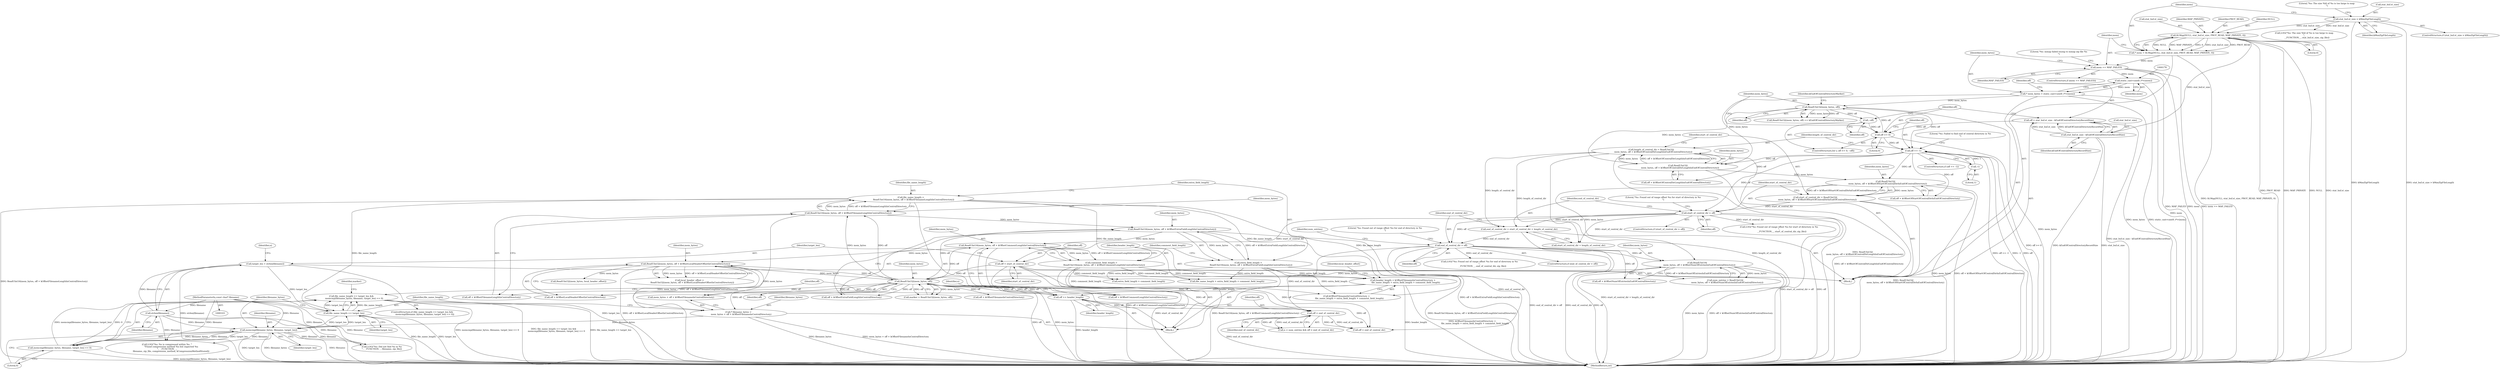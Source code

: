 digraph "0_Chrome_d9e316238aee59acf665d80b544cf4e1edfd3349@API" {
"1000362" [label="(Call,file_name_length == target_len &&\n        memcmp(filename_bytes, filename, target_len) == 0)"];
"1000363" [label="(Call,file_name_length == target_len)"];
"1000312" [label="(Call,file_name_length =\n        ReadUInt16(mem_bytes, off + kOffsetFilenameLengthInCentralDirectory))"];
"1000314" [label="(Call,ReadUInt16(mem_bytes, off + kOffsetFilenameLengthInCentralDirectory))"];
"1000295" [label="(Call,ReadUInt32(mem_bytes, off))"];
"1000264" [label="(Call,ReadUInt16(\n      mem_bytes, off + kOffsetNumOfEntriesInEndOfCentralDirectory))"];
"1000226" [label="(Call,ReadUInt32(\n      mem_bytes, off + kOffsetOfStartOfCentralDirInEndOfCentralDirectory))"];
"1000218" [label="(Call,ReadUInt32(\n      mem_bytes, off + kOffsetOfCentralDirLengthInEndOfCentralDirectory))"];
"1000175" [label="(Call,* mem_bytes = static_cast<uint8_t*>(mem))"];
"1000177" [label="(Call,static_cast<uint8_t*>(mem))"];
"1000163" [label="(Call,mem == MAP_FAILED)"];
"1000152" [label="(Call,* mem = fd.Map(NULL, stat_buf.st_size, PROT_READ, MAP_PRIVATE, 0))"];
"1000154" [label="(Call,fd.Map(NULL, stat_buf.st_size, PROT_READ, MAP_PRIVATE, 0))"];
"1000136" [label="(Call,stat_buf.st_size > kMaxZipFileLength)"];
"1000197" [label="(Call,ReadUInt32(mem_bytes, off))"];
"1000189" [label="(Call,off >= 0)"];
"1000181" [label="(Call,off = stat_buf.st_size - kEndOfCentralDirectoryRecordSize)"];
"1000183" [label="(Call,stat_buf.st_size - kEndOfCentralDirectoryRecordSize)"];
"1000192" [label="(Call,--off)"];
"1000204" [label="(Call,off == -1)"];
"1000206" [label="(Call,-1)"];
"1000250" [label="(Call,end_of_central_dir > off)"];
"1000244" [label="(Call,end_of_central_dir = start_of_central_dir + length_of_central_dir)"];
"1000232" [label="(Call,start_of_central_dir > off)"];
"1000224" [label="(Call,start_of_central_dir = ReadUInt32(\n      mem_bytes, off + kOffsetOfStartOfCentralDirInEndOfCentralDirectory))"];
"1000216" [label="(Call,length_of_central_dir = ReadUInt32(\n      mem_bytes, off + kOffsetOfCentralDirLengthInEndOfCentralDirectory))"];
"1000348" [label="(Call,ReadUInt32(mem_bytes, off + kOffsetLocalHeaderOffsetInCentralDirectory))"];
"1000330" [label="(Call,ReadUInt16(mem_bytes, off + kOffsetCommentLengthInCentralDirectory))"];
"1000322" [label="(Call,ReadUInt16(mem_bytes, off + kOffsetExtraFieldLengthInCentralDirectory))"];
"1000442" [label="(Call,off += header_length)"];
"1000336" [label="(Call,header_length = kOffsetFilenameInCentralDirectory +\n        file_name_length + extra_field_length + comment_field_length)"];
"1000320" [label="(Call,extra_field_length =\n        ReadUInt16(mem_bytes, off + kOffsetExtraFieldLengthInCentralDirectory))"];
"1000328" [label="(Call,comment_field_length =\n        ReadUInt16(mem_bytes, off + kOffsetCommentLengthInCentralDirectory))"];
"1000286" [label="(Call,off < end_of_central_dir)"];
"1000269" [label="(Call,off = start_of_central_dir)"];
"1000367" [label="(Call,memcmp(filename_bytes, filename, target_len))"];
"1000354" [label="(Call,* filename_bytes =\n        mem_bytes + off + kOffsetFilenameInCentralDirectory)"];
"1000275" [label="(Call,strlen(filename))"];
"1000105" [label="(MethodParameterIn,const char* filename)"];
"1000273" [label="(Call,target_len = strlen(filename))"];
"1000366" [label="(Call,memcmp(filename_bytes, filename, target_len) == 0)"];
"1000224" [label="(Call,start_of_central_dir = ReadUInt32(\n      mem_bytes, off + kOffsetOfStartOfCentralDirInEndOfCentralDirectory))"];
"1000227" [label="(Identifier,mem_bytes)"];
"1000204" [label="(Call,off == -1)"];
"1000177" [label="(Call,static_cast<uint8_t*>(mem))"];
"1000226" [label="(Call,ReadUInt32(\n      mem_bytes, off + kOffsetOfStartOfCentralDirInEndOfCentralDirectory))"];
"1000275" [label="(Call,strlen(filename))"];
"1000137" [label="(Call,stat_buf.st_size)"];
"1000443" [label="(Identifier,off)"];
"1000279" [label="(Identifier,n)"];
"1000252" [label="(Identifier,off)"];
"1000367" [label="(Call,memcmp(filename_bytes, filename, target_len))"];
"1000203" [label="(ControlStructure,if (off == -1))"];
"1000264" [label="(Call,ReadUInt16(\n      mem_bytes, off + kOffsetNumOfEntriesInEndOfCentralDirectory))"];
"1000187" [label="(Identifier,kEndOfCentralDirectoryRecordSize)"];
"1000250" [label="(Call,end_of_central_dir > off)"];
"1000369" [label="(Identifier,filename)"];
"1000442" [label="(Call,off += header_length)"];
"1000183" [label="(Call,stat_buf.st_size - kEndOfCentralDirectoryRecordSize)"];
"1000364" [label="(Identifier,file_name_length)"];
"1000375" [label="(Identifier,marker)"];
"1000233" [label="(Identifier,start_of_central_dir)"];
"1000135" [label="(ControlStructure,if (stat_buf.st_size > kMaxZipFileLength))"];
"1000405" [label="(Call,LOG(\"%s: %s is compressed within %s. \"\n            \"Found compression method %u but expected %u\n\", __FUNCTION__,\n            filename, zip_file, compression_method, kCompressionMethodStored))"];
"1000332" [label="(Call,off + kOffsetCommentLengthInCentralDirectory)"];
"1000473" [label="(MethodReturn,int)"];
"1000175" [label="(Call,* mem_bytes = static_cast<uint8_t*>(mem))"];
"1000371" [label="(Literal,0)"];
"1000362" [label="(Call,file_name_length == target_len &&\n        memcmp(filename_bytes, filename, target_len) == 0)"];
"1000456" [label="(Call,off < end_of_central_dir)"];
"1000312" [label="(Call,file_name_length =\n        ReadUInt16(mem_bytes, off + kOffsetFilenameLengthInCentralDirectory))"];
"1000297" [label="(Identifier,off)"];
"1000225" [label="(Identifier,start_of_central_dir)"];
"1000188" [label="(ControlStructure,for (; off >= 0; --off))"];
"1000355" [label="(Identifier,filename_bytes)"];
"1000246" [label="(Call,start_of_central_dir + length_of_central_dir)"];
"1000179" [label="(Identifier,mem)"];
"1000322" [label="(Call,ReadUInt16(mem_bytes, off + kOffsetExtraFieldLengthInCentralDirectory))"];
"1000181" [label="(Call,off = stat_buf.st_size - kEndOfCentralDirectoryRecordSize)"];
"1000316" [label="(Call,off + kOffsetFilenameLengthInCentralDirectory)"];
"1000270" [label="(Identifier,off)"];
"1000199" [label="(Identifier,off)"];
"1000165" [label="(Identifier,MAP_FAILED)"];
"1000361" [label="(ControlStructure,if (file_name_length == target_len &&\n        memcmp(filename_bytes, filename, target_len) == 0))"];
"1000330" [label="(Call,ReadUInt16(mem_bytes, off + kOffsetCommentLengthInCentralDirectory))"];
"1000336" [label="(Call,header_length = kOffsetFilenameInCentralDirectory +\n        file_name_length + extra_field_length + comment_field_length)"];
"1000265" [label="(Identifier,mem_bytes)"];
"1000366" [label="(Call,memcmp(filename_bytes, filename, target_len) == 0)"];
"1000329" [label="(Identifier,comment_field_length)"];
"1000168" [label="(Literal,\"%s: mmap failed trying to mmap zip file %s\n\")"];
"1000324" [label="(Call,off + kOffsetExtraFieldLengthInCentralDirectory)"];
"1000286" [label="(Call,off < end_of_central_dir)"];
"1000152" [label="(Call,* mem = fd.Map(NULL, stat_buf.st_size, PROT_READ, MAP_PRIVATE, 0))"];
"1000159" [label="(Identifier,PROT_READ)"];
"1000198" [label="(Identifier,mem_bytes)"];
"1000140" [label="(Identifier,kMaxZipFileLength)"];
"1000191" [label="(Literal,0)"];
"1000105" [label="(MethodParameterIn,const char* filename)"];
"1000162" [label="(ControlStructure,if (mem == MAP_FAILED))"];
"1000217" [label="(Identifier,length_of_central_dir)"];
"1000189" [label="(Call,off >= 0)"];
"1000376" [label="(Call,ReadUInt32(mem_bytes, local_header_offset))"];
"1000323" [label="(Identifier,mem_bytes)"];
"1000245" [label="(Identifier,end_of_central_dir)"];
"1000282" [label="(Call,n < num_entries && off < end_of_central_dir)"];
"1000228" [label="(Call,off + kOffsetOfStartOfCentralDirInEndOfCentralDirectory)"];
"1000153" [label="(Identifier,mem)"];
"1000350" [label="(Call,off + kOffsetLocalHeaderOffsetInCentralDirectory)"];
"1000287" [label="(Identifier,off)"];
"1000232" [label="(Call,start_of_central_dir > off)"];
"1000154" [label="(Call,fd.Map(NULL, stat_buf.st_size, PROT_READ, MAP_PRIVATE, 0))"];
"1000216" [label="(Call,length_of_central_dir = ReadUInt32(\n      mem_bytes, off + kOffsetOfCentralDirLengthInEndOfCentralDirectory))"];
"1000444" [label="(Identifier,header_length)"];
"1000263" [label="(Identifier,num_entries)"];
"1000143" [label="(Literal,\"%s: The size %ld of %s is too large to map\n\")"];
"1000190" [label="(Identifier,off)"];
"1000161" [label="(Literal,0)"];
"1000254" [label="(Call,LOG(\"%s: Found out of range offset %u for end of directory in %s\n\",\n        __FUNCTION__, end_of_central_dir, zip_file))"];
"1000291" [label="(Block,)"];
"1000200" [label="(Identifier,kEndOfCentralDirectoryMarker)"];
"1000184" [label="(Call,stat_buf.st_size)"];
"1000342" [label="(Call,extra_field_length + comment_field_length)"];
"1000314" [label="(Call,ReadUInt16(mem_bytes, off + kOffsetFilenameLengthInCentralDirectory))"];
"1000155" [label="(Identifier,NULL)"];
"1000337" [label="(Identifier,header_length)"];
"1000142" [label="(Call,LOG(\"%s: The size %ld of %s is too large to map\n\",\n        __FUNCTION__, stat_buf.st_size, zip_file))"];
"1000269" [label="(Call,off = start_of_central_dir)"];
"1000315" [label="(Identifier,mem_bytes)"];
"1000266" [label="(Call,off + kOffsetNumOfEntriesInEndOfCentralDirectory)"];
"1000234" [label="(Identifier,off)"];
"1000197" [label="(Call,ReadUInt32(mem_bytes, off))"];
"1000363" [label="(Call,file_name_length == target_len)"];
"1000244" [label="(Call,end_of_central_dir = start_of_central_dir + length_of_central_dir)"];
"1000176" [label="(Identifier,mem_bytes)"];
"1000290" [label="(Identifier,n)"];
"1000346" [label="(Call,local_header_offset =\n        ReadUInt32(mem_bytes, off + kOffsetLocalHeaderOffsetInCentralDirectory))"];
"1000196" [label="(Call,ReadUInt32(mem_bytes, off) == kEndOfCentralDirectoryMarker)"];
"1000349" [label="(Identifier,mem_bytes)"];
"1000163" [label="(Call,mem == MAP_FAILED)"];
"1000271" [label="(Identifier,start_of_central_dir)"];
"1000293" [label="(Call,marker = ReadUInt32(mem_bytes, off))"];
"1000365" [label="(Identifier,target_len)"];
"1000193" [label="(Identifier,off)"];
"1000207" [label="(Literal,1)"];
"1000276" [label="(Identifier,filename)"];
"1000262" [label="(Call,num_entries = ReadUInt16(\n      mem_bytes, off + kOffsetNumOfEntriesInEndOfCentralDirectory))"];
"1000320" [label="(Call,extra_field_length =\n        ReadUInt16(mem_bytes, off + kOffsetExtraFieldLengthInCentralDirectory))"];
"1000347" [label="(Identifier,local_header_offset)"];
"1000255" [label="(Literal,\"%s: Found out of range offset %u for end of directory in %s\n\")"];
"1000288" [label="(Identifier,end_of_central_dir)"];
"1000338" [label="(Call,kOffsetFilenameInCentralDirectory +\n        file_name_length + extra_field_length + comment_field_length)"];
"1000192" [label="(Call,--off)"];
"1000156" [label="(Call,stat_buf.st_size)"];
"1000348" [label="(Call,ReadUInt32(mem_bytes, off + kOffsetLocalHeaderOffsetInCentralDirectory))"];
"1000321" [label="(Identifier,extra_field_length)"];
"1000220" [label="(Call,off + kOffsetOfCentralDirLengthInEndOfCentralDirectory)"];
"1000313" [label="(Identifier,file_name_length)"];
"1000218" [label="(Call,ReadUInt32(\n      mem_bytes, off + kOffsetOfCentralDirLengthInEndOfCentralDirectory))"];
"1000210" [label="(Literal,\"%s: Failed to find end of central directory in %s\n\")"];
"1000368" [label="(Identifier,filename_bytes)"];
"1000295" [label="(Call,ReadUInt32(mem_bytes, off))"];
"1000296" [label="(Identifier,mem_bytes)"];
"1000354" [label="(Call,* filename_bytes =\n        mem_bytes + off + kOffsetFilenameInCentralDirectory)"];
"1000182" [label="(Identifier,off)"];
"1000164" [label="(Identifier,mem)"];
"1000251" [label="(Identifier,end_of_central_dir)"];
"1000219" [label="(Identifier,mem_bytes)"];
"1000205" [label="(Identifier,off)"];
"1000236" [label="(Call,LOG(\"%s: Found out of range offset %u for start of directory in %s\n\",\n        __FUNCTION__, start_of_central_dir, zip_file))"];
"1000328" [label="(Call,comment_field_length =\n        ReadUInt16(mem_bytes, off + kOffsetCommentLengthInCentralDirectory))"];
"1000249" [label="(ControlStructure,if (end_of_central_dir > off))"];
"1000466" [label="(Call,LOG(\"%s: Did not find %s in %s\n\", __FUNCTION__, filename, zip_file))"];
"1000370" [label="(Identifier,target_len)"];
"1000273" [label="(Call,target_len = strlen(filename))"];
"1000356" [label="(Call,mem_bytes + off + kOffsetFilenameInCentralDirectory)"];
"1000358" [label="(Call,off + kOffsetFilenameInCentralDirectory)"];
"1000106" [label="(Block,)"];
"1000231" [label="(ControlStructure,if (start_of_central_dir > off))"];
"1000237" [label="(Literal,\"%s: Found out of range offset %u for start of directory in %s\n\")"];
"1000206" [label="(Call,-1)"];
"1000331" [label="(Identifier,mem_bytes)"];
"1000340" [label="(Call,file_name_length + extra_field_length + comment_field_length)"];
"1000160" [label="(Identifier,MAP_PRIVATE)"];
"1000274" [label="(Identifier,target_len)"];
"1000136" [label="(Call,stat_buf.st_size > kMaxZipFileLength)"];
"1000362" -> "1000361"  [label="AST: "];
"1000362" -> "1000363"  [label="CFG: "];
"1000362" -> "1000366"  [label="CFG: "];
"1000363" -> "1000362"  [label="AST: "];
"1000366" -> "1000362"  [label="AST: "];
"1000375" -> "1000362"  [label="CFG: "];
"1000443" -> "1000362"  [label="CFG: "];
"1000362" -> "1000473"  [label="DDG: memcmp(filename_bytes, filename, target_len) == 0"];
"1000362" -> "1000473"  [label="DDG: file_name_length == target_len &&\n        memcmp(filename_bytes, filename, target_len) == 0"];
"1000362" -> "1000473"  [label="DDG: file_name_length == target_len"];
"1000363" -> "1000362"  [label="DDG: file_name_length"];
"1000363" -> "1000362"  [label="DDG: target_len"];
"1000366" -> "1000362"  [label="DDG: memcmp(filename_bytes, filename, target_len)"];
"1000366" -> "1000362"  [label="DDG: 0"];
"1000363" -> "1000365"  [label="CFG: "];
"1000364" -> "1000363"  [label="AST: "];
"1000365" -> "1000363"  [label="AST: "];
"1000368" -> "1000363"  [label="CFG: "];
"1000363" -> "1000473"  [label="DDG: target_len"];
"1000363" -> "1000473"  [label="DDG: file_name_length"];
"1000312" -> "1000363"  [label="DDG: file_name_length"];
"1000367" -> "1000363"  [label="DDG: target_len"];
"1000273" -> "1000363"  [label="DDG: target_len"];
"1000363" -> "1000367"  [label="DDG: target_len"];
"1000312" -> "1000291"  [label="AST: "];
"1000312" -> "1000314"  [label="CFG: "];
"1000313" -> "1000312"  [label="AST: "];
"1000314" -> "1000312"  [label="AST: "];
"1000321" -> "1000312"  [label="CFG: "];
"1000312" -> "1000473"  [label="DDG: ReadUInt16(mem_bytes, off + kOffsetFilenameLengthInCentralDirectory)"];
"1000314" -> "1000312"  [label="DDG: mem_bytes"];
"1000314" -> "1000312"  [label="DDG: off + kOffsetFilenameLengthInCentralDirectory"];
"1000312" -> "1000336"  [label="DDG: file_name_length"];
"1000312" -> "1000338"  [label="DDG: file_name_length"];
"1000312" -> "1000340"  [label="DDG: file_name_length"];
"1000314" -> "1000316"  [label="CFG: "];
"1000315" -> "1000314"  [label="AST: "];
"1000316" -> "1000314"  [label="AST: "];
"1000314" -> "1000473"  [label="DDG: off + kOffsetFilenameLengthInCentralDirectory"];
"1000295" -> "1000314"  [label="DDG: mem_bytes"];
"1000295" -> "1000314"  [label="DDG: off"];
"1000314" -> "1000322"  [label="DDG: mem_bytes"];
"1000295" -> "1000293"  [label="AST: "];
"1000295" -> "1000297"  [label="CFG: "];
"1000296" -> "1000295"  [label="AST: "];
"1000297" -> "1000295"  [label="AST: "];
"1000293" -> "1000295"  [label="CFG: "];
"1000295" -> "1000473"  [label="DDG: mem_bytes"];
"1000295" -> "1000473"  [label="DDG: off"];
"1000295" -> "1000293"  [label="DDG: mem_bytes"];
"1000295" -> "1000293"  [label="DDG: off"];
"1000264" -> "1000295"  [label="DDG: mem_bytes"];
"1000348" -> "1000295"  [label="DDG: mem_bytes"];
"1000442" -> "1000295"  [label="DDG: off"];
"1000286" -> "1000295"  [label="DDG: off"];
"1000269" -> "1000295"  [label="DDG: off"];
"1000295" -> "1000316"  [label="DDG: off"];
"1000295" -> "1000322"  [label="DDG: off"];
"1000295" -> "1000324"  [label="DDG: off"];
"1000295" -> "1000330"  [label="DDG: off"];
"1000295" -> "1000332"  [label="DDG: off"];
"1000295" -> "1000348"  [label="DDG: off"];
"1000295" -> "1000350"  [label="DDG: off"];
"1000295" -> "1000354"  [label="DDG: off"];
"1000295" -> "1000356"  [label="DDG: off"];
"1000295" -> "1000358"  [label="DDG: off"];
"1000295" -> "1000442"  [label="DDG: off"];
"1000264" -> "1000262"  [label="AST: "];
"1000264" -> "1000266"  [label="CFG: "];
"1000265" -> "1000264"  [label="AST: "];
"1000266" -> "1000264"  [label="AST: "];
"1000262" -> "1000264"  [label="CFG: "];
"1000264" -> "1000473"  [label="DDG: mem_bytes"];
"1000264" -> "1000473"  [label="DDG: off + kOffsetNumOfEntriesInEndOfCentralDirectory"];
"1000264" -> "1000262"  [label="DDG: mem_bytes"];
"1000264" -> "1000262"  [label="DDG: off + kOffsetNumOfEntriesInEndOfCentralDirectory"];
"1000226" -> "1000264"  [label="DDG: mem_bytes"];
"1000250" -> "1000264"  [label="DDG: off"];
"1000226" -> "1000224"  [label="AST: "];
"1000226" -> "1000228"  [label="CFG: "];
"1000227" -> "1000226"  [label="AST: "];
"1000228" -> "1000226"  [label="AST: "];
"1000224" -> "1000226"  [label="CFG: "];
"1000226" -> "1000473"  [label="DDG: mem_bytes"];
"1000226" -> "1000473"  [label="DDG: off + kOffsetOfStartOfCentralDirInEndOfCentralDirectory"];
"1000226" -> "1000224"  [label="DDG: mem_bytes"];
"1000226" -> "1000224"  [label="DDG: off + kOffsetOfStartOfCentralDirInEndOfCentralDirectory"];
"1000218" -> "1000226"  [label="DDG: mem_bytes"];
"1000204" -> "1000226"  [label="DDG: off"];
"1000218" -> "1000216"  [label="AST: "];
"1000218" -> "1000220"  [label="CFG: "];
"1000219" -> "1000218"  [label="AST: "];
"1000220" -> "1000218"  [label="AST: "];
"1000216" -> "1000218"  [label="CFG: "];
"1000218" -> "1000473"  [label="DDG: off + kOffsetOfCentralDirLengthInEndOfCentralDirectory"];
"1000218" -> "1000216"  [label="DDG: mem_bytes"];
"1000218" -> "1000216"  [label="DDG: off + kOffsetOfCentralDirLengthInEndOfCentralDirectory"];
"1000175" -> "1000218"  [label="DDG: mem_bytes"];
"1000197" -> "1000218"  [label="DDG: mem_bytes"];
"1000204" -> "1000218"  [label="DDG: off"];
"1000175" -> "1000106"  [label="AST: "];
"1000175" -> "1000177"  [label="CFG: "];
"1000176" -> "1000175"  [label="AST: "];
"1000177" -> "1000175"  [label="AST: "];
"1000182" -> "1000175"  [label="CFG: "];
"1000175" -> "1000473"  [label="DDG: mem_bytes"];
"1000175" -> "1000473"  [label="DDG: static_cast<uint8_t*>(mem)"];
"1000177" -> "1000175"  [label="DDG: mem"];
"1000175" -> "1000197"  [label="DDG: mem_bytes"];
"1000177" -> "1000179"  [label="CFG: "];
"1000178" -> "1000177"  [label="AST: "];
"1000179" -> "1000177"  [label="AST: "];
"1000177" -> "1000473"  [label="DDG: mem"];
"1000163" -> "1000177"  [label="DDG: mem"];
"1000163" -> "1000162"  [label="AST: "];
"1000163" -> "1000165"  [label="CFG: "];
"1000164" -> "1000163"  [label="AST: "];
"1000165" -> "1000163"  [label="AST: "];
"1000168" -> "1000163"  [label="CFG: "];
"1000176" -> "1000163"  [label="CFG: "];
"1000163" -> "1000473"  [label="DDG: mem"];
"1000163" -> "1000473"  [label="DDG: mem == MAP_FAILED"];
"1000163" -> "1000473"  [label="DDG: MAP_FAILED"];
"1000152" -> "1000163"  [label="DDG: mem"];
"1000152" -> "1000106"  [label="AST: "];
"1000152" -> "1000154"  [label="CFG: "];
"1000153" -> "1000152"  [label="AST: "];
"1000154" -> "1000152"  [label="AST: "];
"1000164" -> "1000152"  [label="CFG: "];
"1000152" -> "1000473"  [label="DDG: fd.Map(NULL, stat_buf.st_size, PROT_READ, MAP_PRIVATE, 0)"];
"1000154" -> "1000152"  [label="DDG: NULL"];
"1000154" -> "1000152"  [label="DDG: MAP_PRIVATE"];
"1000154" -> "1000152"  [label="DDG: 0"];
"1000154" -> "1000152"  [label="DDG: stat_buf.st_size"];
"1000154" -> "1000152"  [label="DDG: PROT_READ"];
"1000154" -> "1000161"  [label="CFG: "];
"1000155" -> "1000154"  [label="AST: "];
"1000156" -> "1000154"  [label="AST: "];
"1000159" -> "1000154"  [label="AST: "];
"1000160" -> "1000154"  [label="AST: "];
"1000161" -> "1000154"  [label="AST: "];
"1000154" -> "1000473"  [label="DDG: PROT_READ"];
"1000154" -> "1000473"  [label="DDG: MAP_PRIVATE"];
"1000154" -> "1000473"  [label="DDG: NULL"];
"1000154" -> "1000473"  [label="DDG: stat_buf.st_size"];
"1000136" -> "1000154"  [label="DDG: stat_buf.st_size"];
"1000154" -> "1000183"  [label="DDG: stat_buf.st_size"];
"1000136" -> "1000135"  [label="AST: "];
"1000136" -> "1000140"  [label="CFG: "];
"1000137" -> "1000136"  [label="AST: "];
"1000140" -> "1000136"  [label="AST: "];
"1000143" -> "1000136"  [label="CFG: "];
"1000153" -> "1000136"  [label="CFG: "];
"1000136" -> "1000473"  [label="DDG: kMaxZipFileLength"];
"1000136" -> "1000473"  [label="DDG: stat_buf.st_size > kMaxZipFileLength"];
"1000136" -> "1000142"  [label="DDG: stat_buf.st_size"];
"1000197" -> "1000196"  [label="AST: "];
"1000197" -> "1000199"  [label="CFG: "];
"1000198" -> "1000197"  [label="AST: "];
"1000199" -> "1000197"  [label="AST: "];
"1000200" -> "1000197"  [label="CFG: "];
"1000197" -> "1000473"  [label="DDG: mem_bytes"];
"1000197" -> "1000192"  [label="DDG: off"];
"1000197" -> "1000196"  [label="DDG: mem_bytes"];
"1000197" -> "1000196"  [label="DDG: off"];
"1000189" -> "1000197"  [label="DDG: off"];
"1000197" -> "1000204"  [label="DDG: off"];
"1000189" -> "1000188"  [label="AST: "];
"1000189" -> "1000191"  [label="CFG: "];
"1000190" -> "1000189"  [label="AST: "];
"1000191" -> "1000189"  [label="AST: "];
"1000198" -> "1000189"  [label="CFG: "];
"1000205" -> "1000189"  [label="CFG: "];
"1000189" -> "1000473"  [label="DDG: off >= 0"];
"1000181" -> "1000189"  [label="DDG: off"];
"1000192" -> "1000189"  [label="DDG: off"];
"1000189" -> "1000204"  [label="DDG: off"];
"1000181" -> "1000106"  [label="AST: "];
"1000181" -> "1000183"  [label="CFG: "];
"1000182" -> "1000181"  [label="AST: "];
"1000183" -> "1000181"  [label="AST: "];
"1000190" -> "1000181"  [label="CFG: "];
"1000181" -> "1000473"  [label="DDG: stat_buf.st_size - kEndOfCentralDirectoryRecordSize"];
"1000183" -> "1000181"  [label="DDG: stat_buf.st_size"];
"1000183" -> "1000181"  [label="DDG: kEndOfCentralDirectoryRecordSize"];
"1000183" -> "1000187"  [label="CFG: "];
"1000184" -> "1000183"  [label="AST: "];
"1000187" -> "1000183"  [label="AST: "];
"1000183" -> "1000473"  [label="DDG: kEndOfCentralDirectoryRecordSize"];
"1000183" -> "1000473"  [label="DDG: stat_buf.st_size"];
"1000192" -> "1000188"  [label="AST: "];
"1000192" -> "1000193"  [label="CFG: "];
"1000193" -> "1000192"  [label="AST: "];
"1000190" -> "1000192"  [label="CFG: "];
"1000204" -> "1000203"  [label="AST: "];
"1000204" -> "1000206"  [label="CFG: "];
"1000205" -> "1000204"  [label="AST: "];
"1000206" -> "1000204"  [label="AST: "];
"1000210" -> "1000204"  [label="CFG: "];
"1000217" -> "1000204"  [label="CFG: "];
"1000204" -> "1000473"  [label="DDG: -1"];
"1000204" -> "1000473"  [label="DDG: off"];
"1000204" -> "1000473"  [label="DDG: off == -1"];
"1000206" -> "1000204"  [label="DDG: 1"];
"1000204" -> "1000220"  [label="DDG: off"];
"1000204" -> "1000228"  [label="DDG: off"];
"1000204" -> "1000232"  [label="DDG: off"];
"1000206" -> "1000207"  [label="CFG: "];
"1000207" -> "1000206"  [label="AST: "];
"1000250" -> "1000249"  [label="AST: "];
"1000250" -> "1000252"  [label="CFG: "];
"1000251" -> "1000250"  [label="AST: "];
"1000252" -> "1000250"  [label="AST: "];
"1000255" -> "1000250"  [label="CFG: "];
"1000263" -> "1000250"  [label="CFG: "];
"1000250" -> "1000473"  [label="DDG: end_of_central_dir"];
"1000250" -> "1000473"  [label="DDG: off"];
"1000250" -> "1000473"  [label="DDG: end_of_central_dir > off"];
"1000244" -> "1000250"  [label="DDG: end_of_central_dir"];
"1000232" -> "1000250"  [label="DDG: off"];
"1000250" -> "1000254"  [label="DDG: end_of_central_dir"];
"1000250" -> "1000266"  [label="DDG: off"];
"1000250" -> "1000286"  [label="DDG: end_of_central_dir"];
"1000250" -> "1000456"  [label="DDG: end_of_central_dir"];
"1000244" -> "1000106"  [label="AST: "];
"1000244" -> "1000246"  [label="CFG: "];
"1000245" -> "1000244"  [label="AST: "];
"1000246" -> "1000244"  [label="AST: "];
"1000251" -> "1000244"  [label="CFG: "];
"1000244" -> "1000473"  [label="DDG: start_of_central_dir + length_of_central_dir"];
"1000232" -> "1000244"  [label="DDG: start_of_central_dir"];
"1000216" -> "1000244"  [label="DDG: length_of_central_dir"];
"1000232" -> "1000231"  [label="AST: "];
"1000232" -> "1000234"  [label="CFG: "];
"1000233" -> "1000232"  [label="AST: "];
"1000234" -> "1000232"  [label="AST: "];
"1000237" -> "1000232"  [label="CFG: "];
"1000245" -> "1000232"  [label="CFG: "];
"1000232" -> "1000473"  [label="DDG: start_of_central_dir > off"];
"1000232" -> "1000473"  [label="DDG: off"];
"1000224" -> "1000232"  [label="DDG: start_of_central_dir"];
"1000232" -> "1000236"  [label="DDG: start_of_central_dir"];
"1000232" -> "1000246"  [label="DDG: start_of_central_dir"];
"1000232" -> "1000269"  [label="DDG: start_of_central_dir"];
"1000224" -> "1000106"  [label="AST: "];
"1000225" -> "1000224"  [label="AST: "];
"1000233" -> "1000224"  [label="CFG: "];
"1000224" -> "1000473"  [label="DDG: ReadUInt32(\n      mem_bytes, off + kOffsetOfStartOfCentralDirInEndOfCentralDirectory)"];
"1000216" -> "1000106"  [label="AST: "];
"1000217" -> "1000216"  [label="AST: "];
"1000225" -> "1000216"  [label="CFG: "];
"1000216" -> "1000473"  [label="DDG: length_of_central_dir"];
"1000216" -> "1000473"  [label="DDG: ReadUInt32(\n      mem_bytes, off + kOffsetOfCentralDirLengthInEndOfCentralDirectory)"];
"1000216" -> "1000246"  [label="DDG: length_of_central_dir"];
"1000348" -> "1000346"  [label="AST: "];
"1000348" -> "1000350"  [label="CFG: "];
"1000349" -> "1000348"  [label="AST: "];
"1000350" -> "1000348"  [label="AST: "];
"1000346" -> "1000348"  [label="CFG: "];
"1000348" -> "1000473"  [label="DDG: off + kOffsetLocalHeaderOffsetInCentralDirectory"];
"1000348" -> "1000346"  [label="DDG: mem_bytes"];
"1000348" -> "1000346"  [label="DDG: off + kOffsetLocalHeaderOffsetInCentralDirectory"];
"1000330" -> "1000348"  [label="DDG: mem_bytes"];
"1000348" -> "1000354"  [label="DDG: mem_bytes"];
"1000348" -> "1000356"  [label="DDG: mem_bytes"];
"1000348" -> "1000376"  [label="DDG: mem_bytes"];
"1000330" -> "1000328"  [label="AST: "];
"1000330" -> "1000332"  [label="CFG: "];
"1000331" -> "1000330"  [label="AST: "];
"1000332" -> "1000330"  [label="AST: "];
"1000328" -> "1000330"  [label="CFG: "];
"1000330" -> "1000473"  [label="DDG: off + kOffsetCommentLengthInCentralDirectory"];
"1000330" -> "1000328"  [label="DDG: mem_bytes"];
"1000330" -> "1000328"  [label="DDG: off + kOffsetCommentLengthInCentralDirectory"];
"1000322" -> "1000330"  [label="DDG: mem_bytes"];
"1000322" -> "1000320"  [label="AST: "];
"1000322" -> "1000324"  [label="CFG: "];
"1000323" -> "1000322"  [label="AST: "];
"1000324" -> "1000322"  [label="AST: "];
"1000320" -> "1000322"  [label="CFG: "];
"1000322" -> "1000473"  [label="DDG: off + kOffsetExtraFieldLengthInCentralDirectory"];
"1000322" -> "1000320"  [label="DDG: mem_bytes"];
"1000322" -> "1000320"  [label="DDG: off + kOffsetExtraFieldLengthInCentralDirectory"];
"1000442" -> "1000291"  [label="AST: "];
"1000442" -> "1000444"  [label="CFG: "];
"1000443" -> "1000442"  [label="AST: "];
"1000444" -> "1000442"  [label="AST: "];
"1000290" -> "1000442"  [label="CFG: "];
"1000442" -> "1000473"  [label="DDG: header_length"];
"1000442" -> "1000286"  [label="DDG: off"];
"1000336" -> "1000442"  [label="DDG: header_length"];
"1000442" -> "1000456"  [label="DDG: off"];
"1000336" -> "1000291"  [label="AST: "];
"1000336" -> "1000338"  [label="CFG: "];
"1000337" -> "1000336"  [label="AST: "];
"1000338" -> "1000336"  [label="AST: "];
"1000347" -> "1000336"  [label="CFG: "];
"1000336" -> "1000473"  [label="DDG: kOffsetFilenameInCentralDirectory +\n        file_name_length + extra_field_length + comment_field_length"];
"1000336" -> "1000473"  [label="DDG: header_length"];
"1000320" -> "1000336"  [label="DDG: extra_field_length"];
"1000328" -> "1000336"  [label="DDG: comment_field_length"];
"1000320" -> "1000291"  [label="AST: "];
"1000321" -> "1000320"  [label="AST: "];
"1000329" -> "1000320"  [label="CFG: "];
"1000320" -> "1000473"  [label="DDG: ReadUInt16(mem_bytes, off + kOffsetExtraFieldLengthInCentralDirectory)"];
"1000320" -> "1000338"  [label="DDG: extra_field_length"];
"1000320" -> "1000340"  [label="DDG: extra_field_length"];
"1000320" -> "1000342"  [label="DDG: extra_field_length"];
"1000328" -> "1000291"  [label="AST: "];
"1000329" -> "1000328"  [label="AST: "];
"1000337" -> "1000328"  [label="CFG: "];
"1000328" -> "1000473"  [label="DDG: ReadUInt16(mem_bytes, off + kOffsetCommentLengthInCentralDirectory)"];
"1000328" -> "1000338"  [label="DDG: comment_field_length"];
"1000328" -> "1000340"  [label="DDG: comment_field_length"];
"1000328" -> "1000342"  [label="DDG: comment_field_length"];
"1000286" -> "1000282"  [label="AST: "];
"1000286" -> "1000288"  [label="CFG: "];
"1000287" -> "1000286"  [label="AST: "];
"1000288" -> "1000286"  [label="AST: "];
"1000282" -> "1000286"  [label="CFG: "];
"1000286" -> "1000473"  [label="DDG: end_of_central_dir"];
"1000286" -> "1000282"  [label="DDG: off"];
"1000286" -> "1000282"  [label="DDG: end_of_central_dir"];
"1000269" -> "1000286"  [label="DDG: off"];
"1000286" -> "1000456"  [label="DDG: off"];
"1000286" -> "1000456"  [label="DDG: end_of_central_dir"];
"1000269" -> "1000106"  [label="AST: "];
"1000269" -> "1000271"  [label="CFG: "];
"1000270" -> "1000269"  [label="AST: "];
"1000271" -> "1000269"  [label="AST: "];
"1000274" -> "1000269"  [label="CFG: "];
"1000269" -> "1000473"  [label="DDG: start_of_central_dir"];
"1000269" -> "1000456"  [label="DDG: off"];
"1000367" -> "1000366"  [label="AST: "];
"1000367" -> "1000370"  [label="CFG: "];
"1000368" -> "1000367"  [label="AST: "];
"1000369" -> "1000367"  [label="AST: "];
"1000370" -> "1000367"  [label="AST: "];
"1000371" -> "1000367"  [label="CFG: "];
"1000367" -> "1000473"  [label="DDG: filename"];
"1000367" -> "1000473"  [label="DDG: target_len"];
"1000367" -> "1000473"  [label="DDG: filename_bytes"];
"1000367" -> "1000366"  [label="DDG: filename_bytes"];
"1000367" -> "1000366"  [label="DDG: filename"];
"1000367" -> "1000366"  [label="DDG: target_len"];
"1000354" -> "1000367"  [label="DDG: filename_bytes"];
"1000275" -> "1000367"  [label="DDG: filename"];
"1000105" -> "1000367"  [label="DDG: filename"];
"1000367" -> "1000405"  [label="DDG: filename"];
"1000367" -> "1000466"  [label="DDG: filename"];
"1000354" -> "1000291"  [label="AST: "];
"1000354" -> "1000356"  [label="CFG: "];
"1000355" -> "1000354"  [label="AST: "];
"1000356" -> "1000354"  [label="AST: "];
"1000364" -> "1000354"  [label="CFG: "];
"1000354" -> "1000473"  [label="DDG: mem_bytes + off + kOffsetFilenameInCentralDirectory"];
"1000354" -> "1000473"  [label="DDG: filename_bytes"];
"1000275" -> "1000273"  [label="AST: "];
"1000275" -> "1000276"  [label="CFG: "];
"1000276" -> "1000275"  [label="AST: "];
"1000273" -> "1000275"  [label="CFG: "];
"1000275" -> "1000473"  [label="DDG: filename"];
"1000275" -> "1000273"  [label="DDG: filename"];
"1000105" -> "1000275"  [label="DDG: filename"];
"1000275" -> "1000405"  [label="DDG: filename"];
"1000275" -> "1000466"  [label="DDG: filename"];
"1000105" -> "1000103"  [label="AST: "];
"1000105" -> "1000473"  [label="DDG: filename"];
"1000105" -> "1000405"  [label="DDG: filename"];
"1000105" -> "1000466"  [label="DDG: filename"];
"1000273" -> "1000106"  [label="AST: "];
"1000274" -> "1000273"  [label="AST: "];
"1000279" -> "1000273"  [label="CFG: "];
"1000273" -> "1000473"  [label="DDG: strlen(filename)"];
"1000273" -> "1000473"  [label="DDG: target_len"];
"1000366" -> "1000371"  [label="CFG: "];
"1000371" -> "1000366"  [label="AST: "];
"1000366" -> "1000473"  [label="DDG: memcmp(filename_bytes, filename, target_len)"];
}
